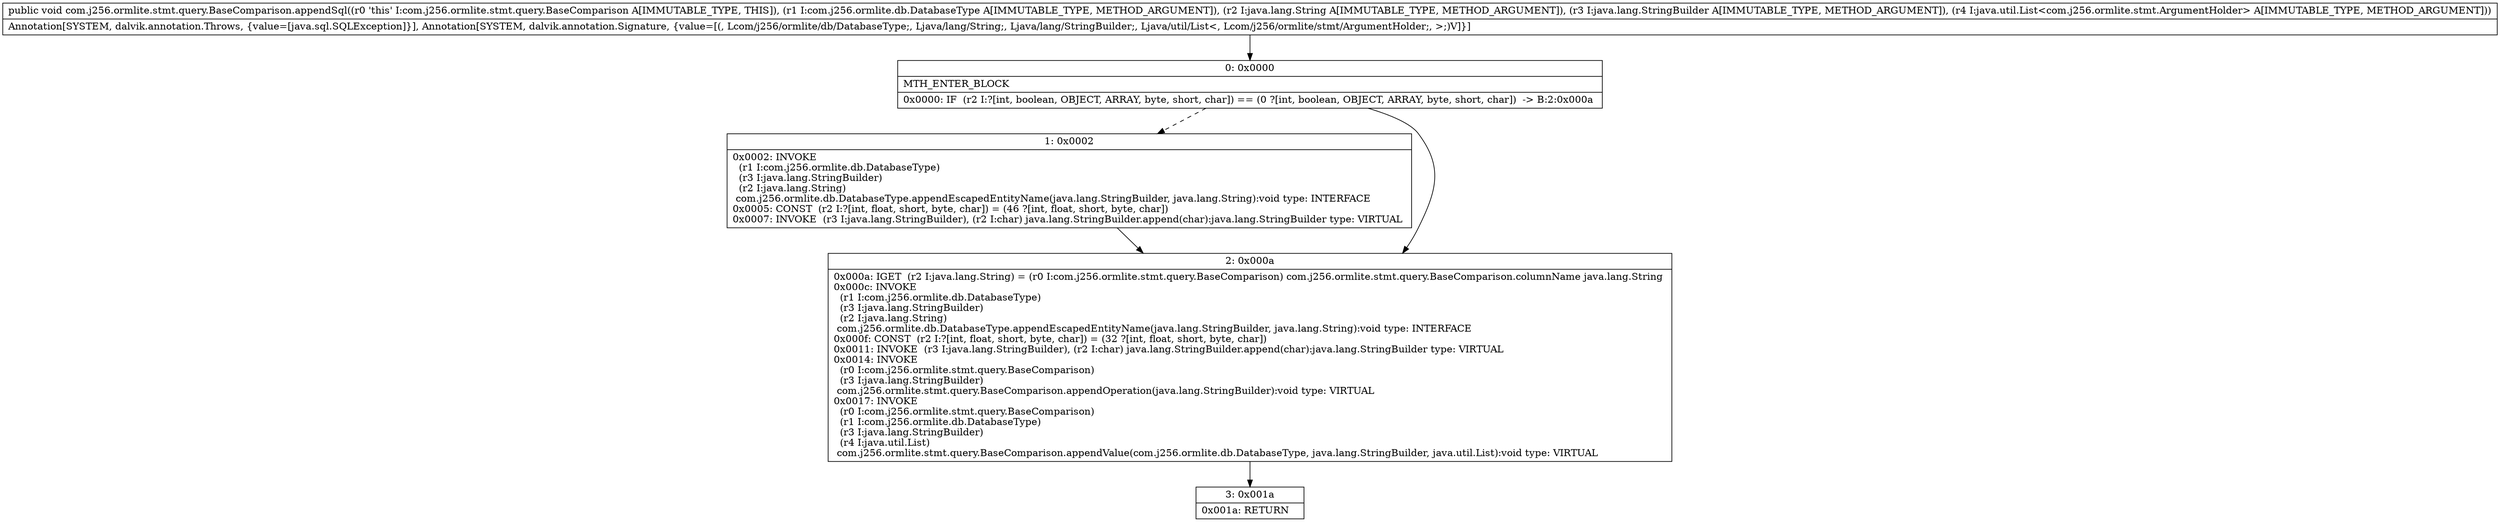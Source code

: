 digraph "CFG forcom.j256.ormlite.stmt.query.BaseComparison.appendSql(Lcom\/j256\/ormlite\/db\/DatabaseType;Ljava\/lang\/String;Ljava\/lang\/StringBuilder;Ljava\/util\/List;)V" {
Node_0 [shape=record,label="{0\:\ 0x0000|MTH_ENTER_BLOCK\l|0x0000: IF  (r2 I:?[int, boolean, OBJECT, ARRAY, byte, short, char]) == (0 ?[int, boolean, OBJECT, ARRAY, byte, short, char])  \-\> B:2:0x000a \l}"];
Node_1 [shape=record,label="{1\:\ 0x0002|0x0002: INVOKE  \l  (r1 I:com.j256.ormlite.db.DatabaseType)\l  (r3 I:java.lang.StringBuilder)\l  (r2 I:java.lang.String)\l com.j256.ormlite.db.DatabaseType.appendEscapedEntityName(java.lang.StringBuilder, java.lang.String):void type: INTERFACE \l0x0005: CONST  (r2 I:?[int, float, short, byte, char]) = (46 ?[int, float, short, byte, char]) \l0x0007: INVOKE  (r3 I:java.lang.StringBuilder), (r2 I:char) java.lang.StringBuilder.append(char):java.lang.StringBuilder type: VIRTUAL \l}"];
Node_2 [shape=record,label="{2\:\ 0x000a|0x000a: IGET  (r2 I:java.lang.String) = (r0 I:com.j256.ormlite.stmt.query.BaseComparison) com.j256.ormlite.stmt.query.BaseComparison.columnName java.lang.String \l0x000c: INVOKE  \l  (r1 I:com.j256.ormlite.db.DatabaseType)\l  (r3 I:java.lang.StringBuilder)\l  (r2 I:java.lang.String)\l com.j256.ormlite.db.DatabaseType.appendEscapedEntityName(java.lang.StringBuilder, java.lang.String):void type: INTERFACE \l0x000f: CONST  (r2 I:?[int, float, short, byte, char]) = (32 ?[int, float, short, byte, char]) \l0x0011: INVOKE  (r3 I:java.lang.StringBuilder), (r2 I:char) java.lang.StringBuilder.append(char):java.lang.StringBuilder type: VIRTUAL \l0x0014: INVOKE  \l  (r0 I:com.j256.ormlite.stmt.query.BaseComparison)\l  (r3 I:java.lang.StringBuilder)\l com.j256.ormlite.stmt.query.BaseComparison.appendOperation(java.lang.StringBuilder):void type: VIRTUAL \l0x0017: INVOKE  \l  (r0 I:com.j256.ormlite.stmt.query.BaseComparison)\l  (r1 I:com.j256.ormlite.db.DatabaseType)\l  (r3 I:java.lang.StringBuilder)\l  (r4 I:java.util.List)\l com.j256.ormlite.stmt.query.BaseComparison.appendValue(com.j256.ormlite.db.DatabaseType, java.lang.StringBuilder, java.util.List):void type: VIRTUAL \l}"];
Node_3 [shape=record,label="{3\:\ 0x001a|0x001a: RETURN   \l}"];
MethodNode[shape=record,label="{public void com.j256.ormlite.stmt.query.BaseComparison.appendSql((r0 'this' I:com.j256.ormlite.stmt.query.BaseComparison A[IMMUTABLE_TYPE, THIS]), (r1 I:com.j256.ormlite.db.DatabaseType A[IMMUTABLE_TYPE, METHOD_ARGUMENT]), (r2 I:java.lang.String A[IMMUTABLE_TYPE, METHOD_ARGUMENT]), (r3 I:java.lang.StringBuilder A[IMMUTABLE_TYPE, METHOD_ARGUMENT]), (r4 I:java.util.List\<com.j256.ormlite.stmt.ArgumentHolder\> A[IMMUTABLE_TYPE, METHOD_ARGUMENT]))  | Annotation[SYSTEM, dalvik.annotation.Throws, \{value=[java.sql.SQLException]\}], Annotation[SYSTEM, dalvik.annotation.Signature, \{value=[(, Lcom\/j256\/ormlite\/db\/DatabaseType;, Ljava\/lang\/String;, Ljava\/lang\/StringBuilder;, Ljava\/util\/List\<, Lcom\/j256\/ormlite\/stmt\/ArgumentHolder;, \>;)V]\}]\l}"];
MethodNode -> Node_0;
Node_0 -> Node_1[style=dashed];
Node_0 -> Node_2;
Node_1 -> Node_2;
Node_2 -> Node_3;
}

